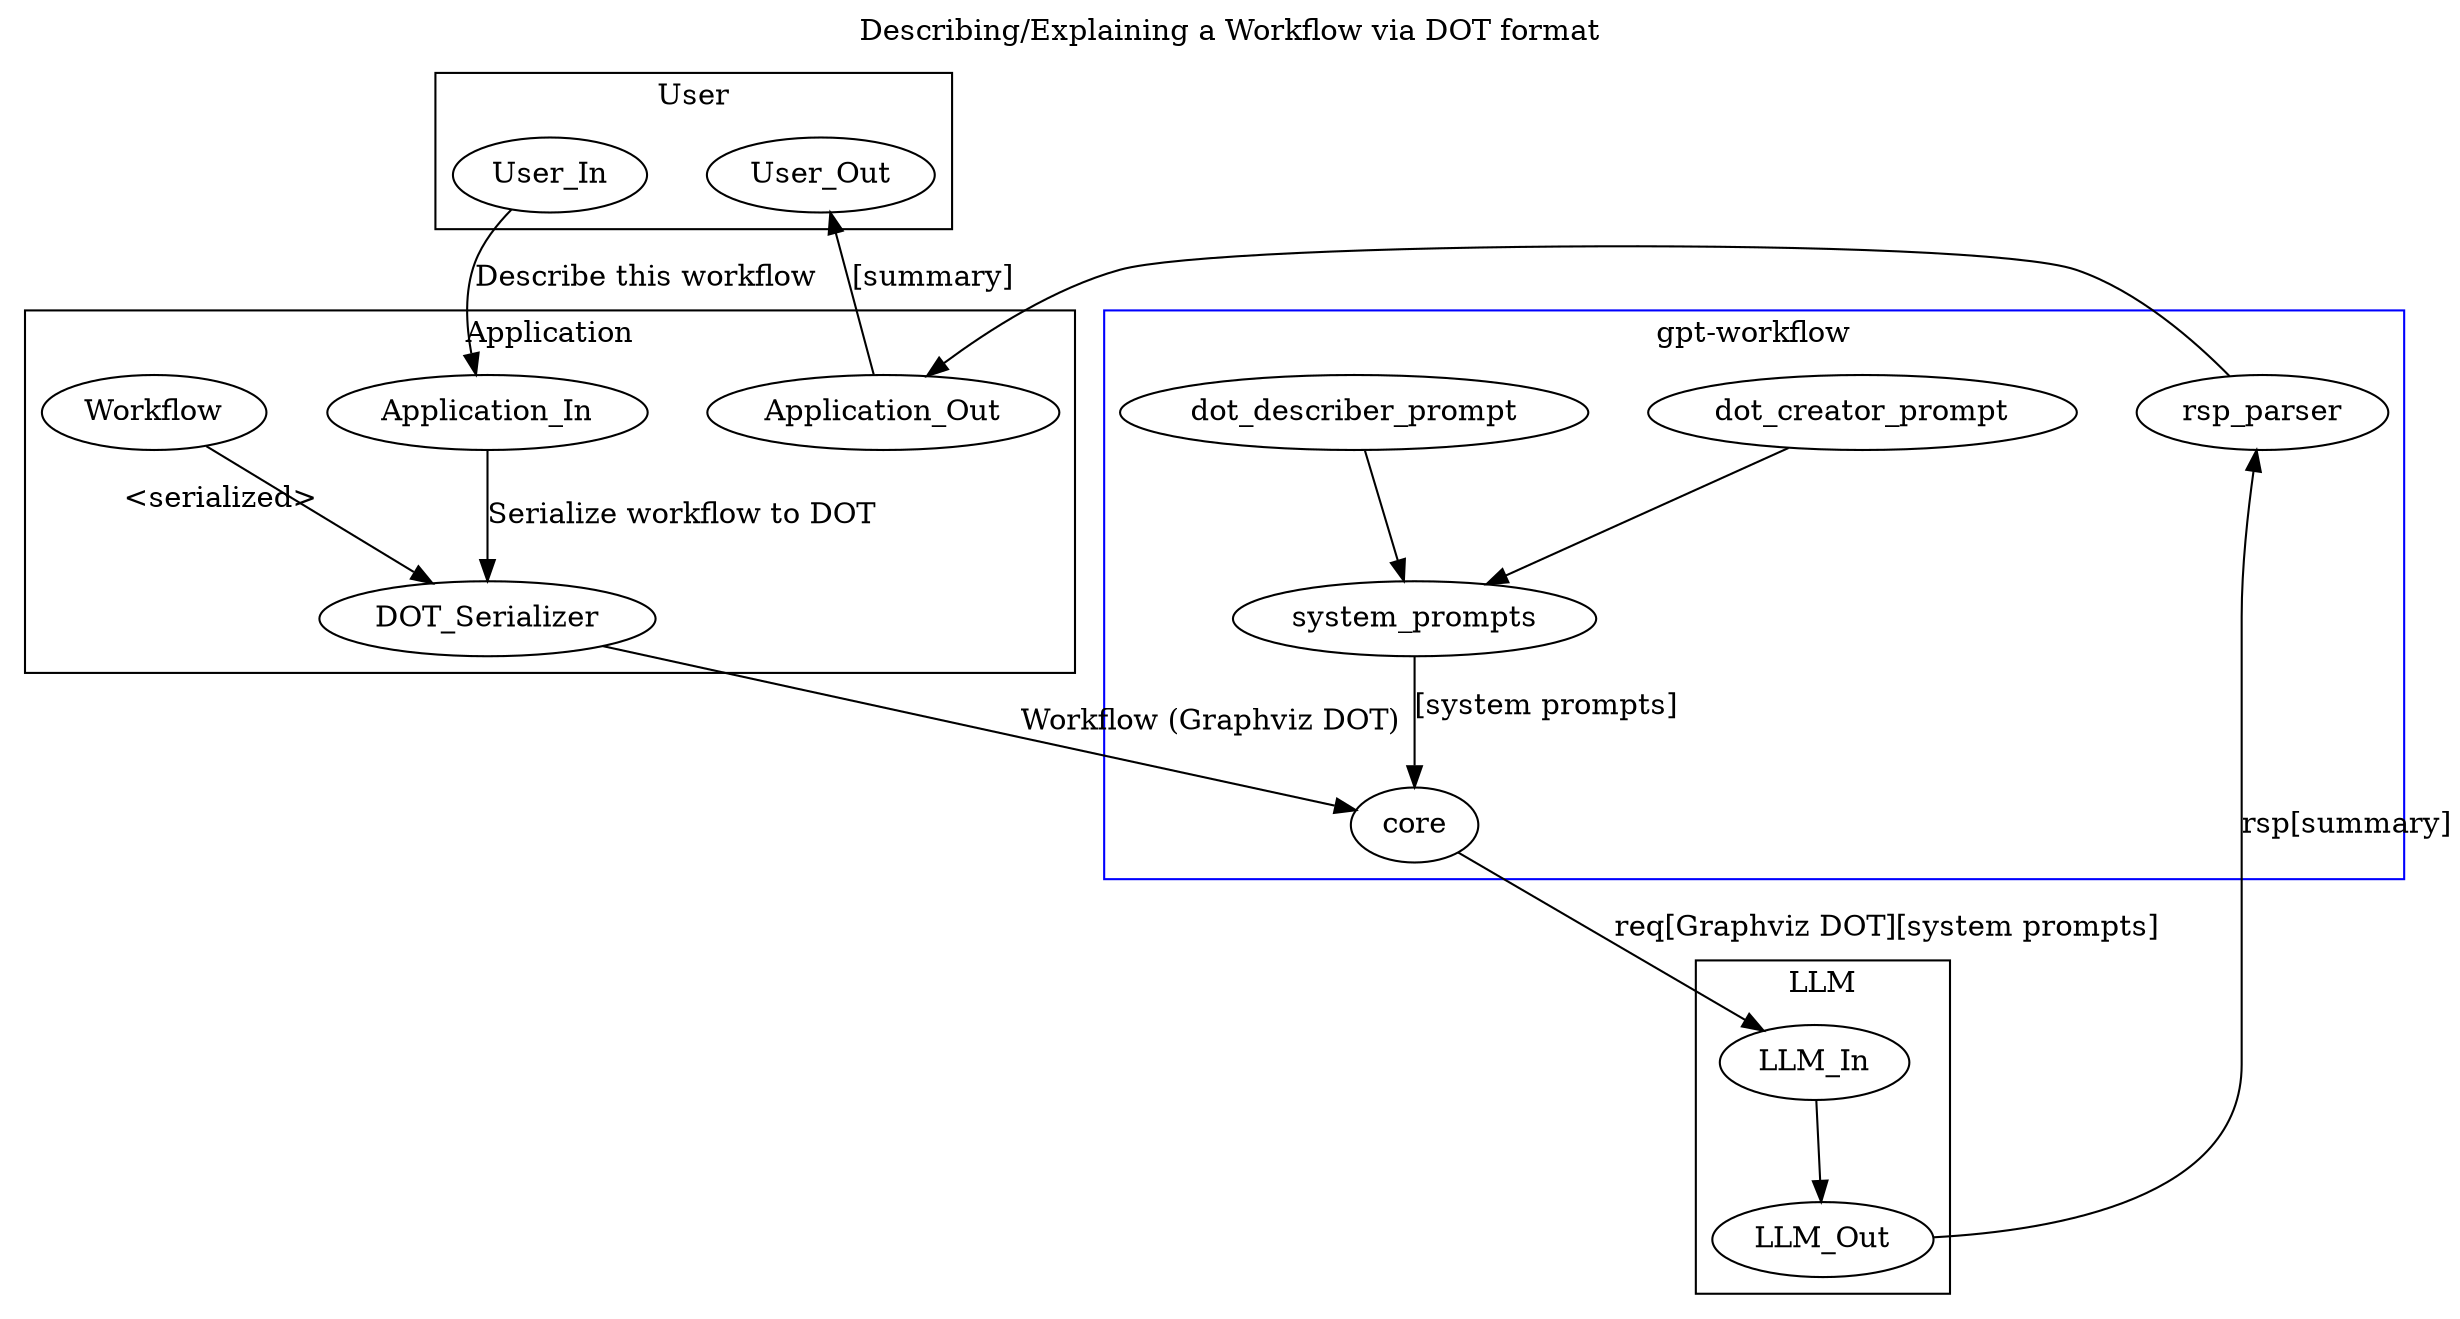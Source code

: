 digraph G {
    graph [
        label = "Describing/Explaining a Workflow via DOT format"
        labelloc = t

        //dpi = 200
        ranksep=0.65
        nodesep=0.40
        rankdir=TB

        len=0
    ]

  subgraph cluster_0 {
    label = "User";

    User_In
    User_Out
  }

  subgraph cluster_1 {
    color=blue
    label = "gpt-workflow";

    core
    rsp_parser
    
    dot_creator_prompt -> system_prompts
    dot_describer_prompt -> system_prompts
  }

  subgraph cluster_2 {
    label = "LLM";

    LLM_In
    LLM_Out
  }

  subgraph cluster_3 {
    label = "Application";

    Application_In
    Application_Out
    DOT_Serializer
    
    Workflow -> DOT_Serializer[xlabel="<serialized>"]
  }

    User_In -> Application_In [label="Describe this workflow"]
    
    system_prompts -> core [xlabel="[system prompts]"]

    Application_In -> DOT_Serializer [label="Serialize workflow to DOT"]

    DOT_Serializer -> core [label="Workflow (Graphviz DOT)"]
    
    core -> LLM_In [label="req[Graphviz DOT][system prompts]"]
    
    LLM_In -> LLM_Out
    
    LLM_Out -> rsp_parser [label="rsp[summary]"]

    rsp_parser -> Application_Out
    Application_Out -> User_Out [label="[summary]"]
}
